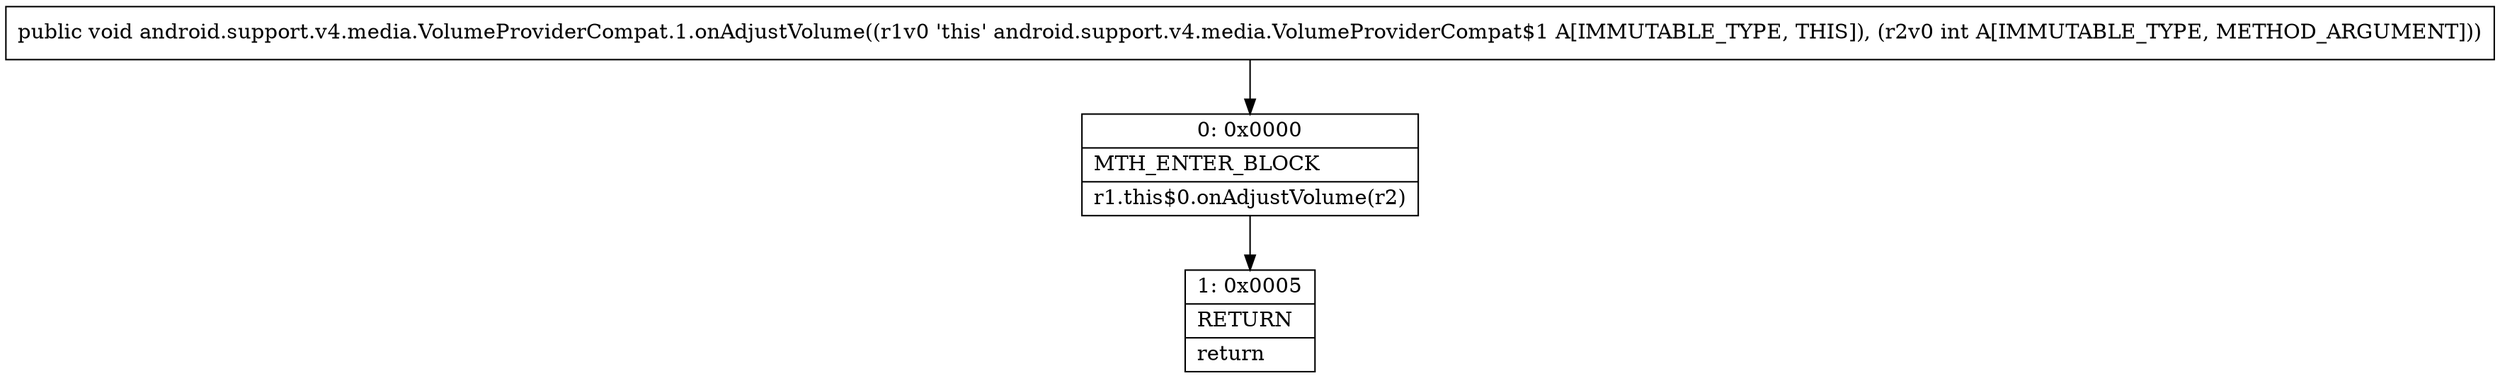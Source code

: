 digraph "CFG forandroid.support.v4.media.VolumeProviderCompat.1.onAdjustVolume(I)V" {
Node_0 [shape=record,label="{0\:\ 0x0000|MTH_ENTER_BLOCK\l|r1.this$0.onAdjustVolume(r2)\l}"];
Node_1 [shape=record,label="{1\:\ 0x0005|RETURN\l|return\l}"];
MethodNode[shape=record,label="{public void android.support.v4.media.VolumeProviderCompat.1.onAdjustVolume((r1v0 'this' android.support.v4.media.VolumeProviderCompat$1 A[IMMUTABLE_TYPE, THIS]), (r2v0 int A[IMMUTABLE_TYPE, METHOD_ARGUMENT])) }"];
MethodNode -> Node_0;
Node_0 -> Node_1;
}

